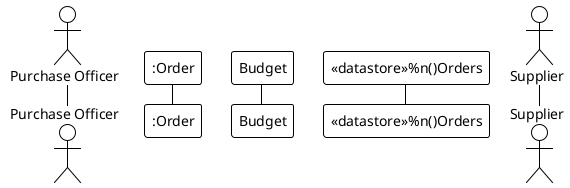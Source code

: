 {
  "sha1": "tk712d4zienrvwfiqxtqfqeufaq6icl",
  "insertion": {
    "when": "2024-06-04T17:28:46.345Z",
    "url": "https://github.com/plantuml/plantuml/issues/1045",
    "user": "plantuml@gmail.com"
  }
}
@startuml
!theme plain

actor "Purchase Officer" as po
participant ":Order" as o
participant "Budget" as b
participant "«datastore»%n()Orders" as d_o
actor "Supplier" as sup

@enduml
